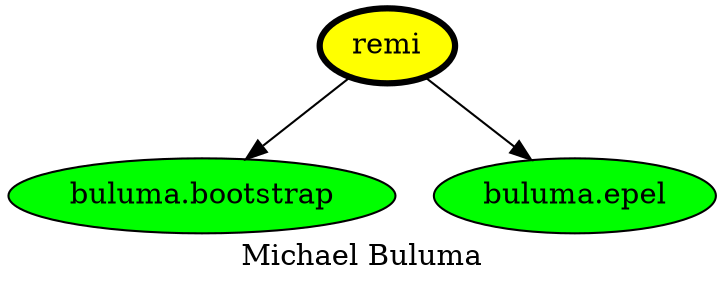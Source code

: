 digraph PhiloDilemma {
  label = "Michael Buluma" ;
  overlap=false
  {
    "remi" [fillcolor=yellow style=filled penwidth=3]
    "buluma.bootstrap" [fillcolor=green style=filled]
    "buluma.epel" [fillcolor=green style=filled]
  }
  "remi" -> "buluma.bootstrap"
  "remi" -> "buluma.epel"
}
